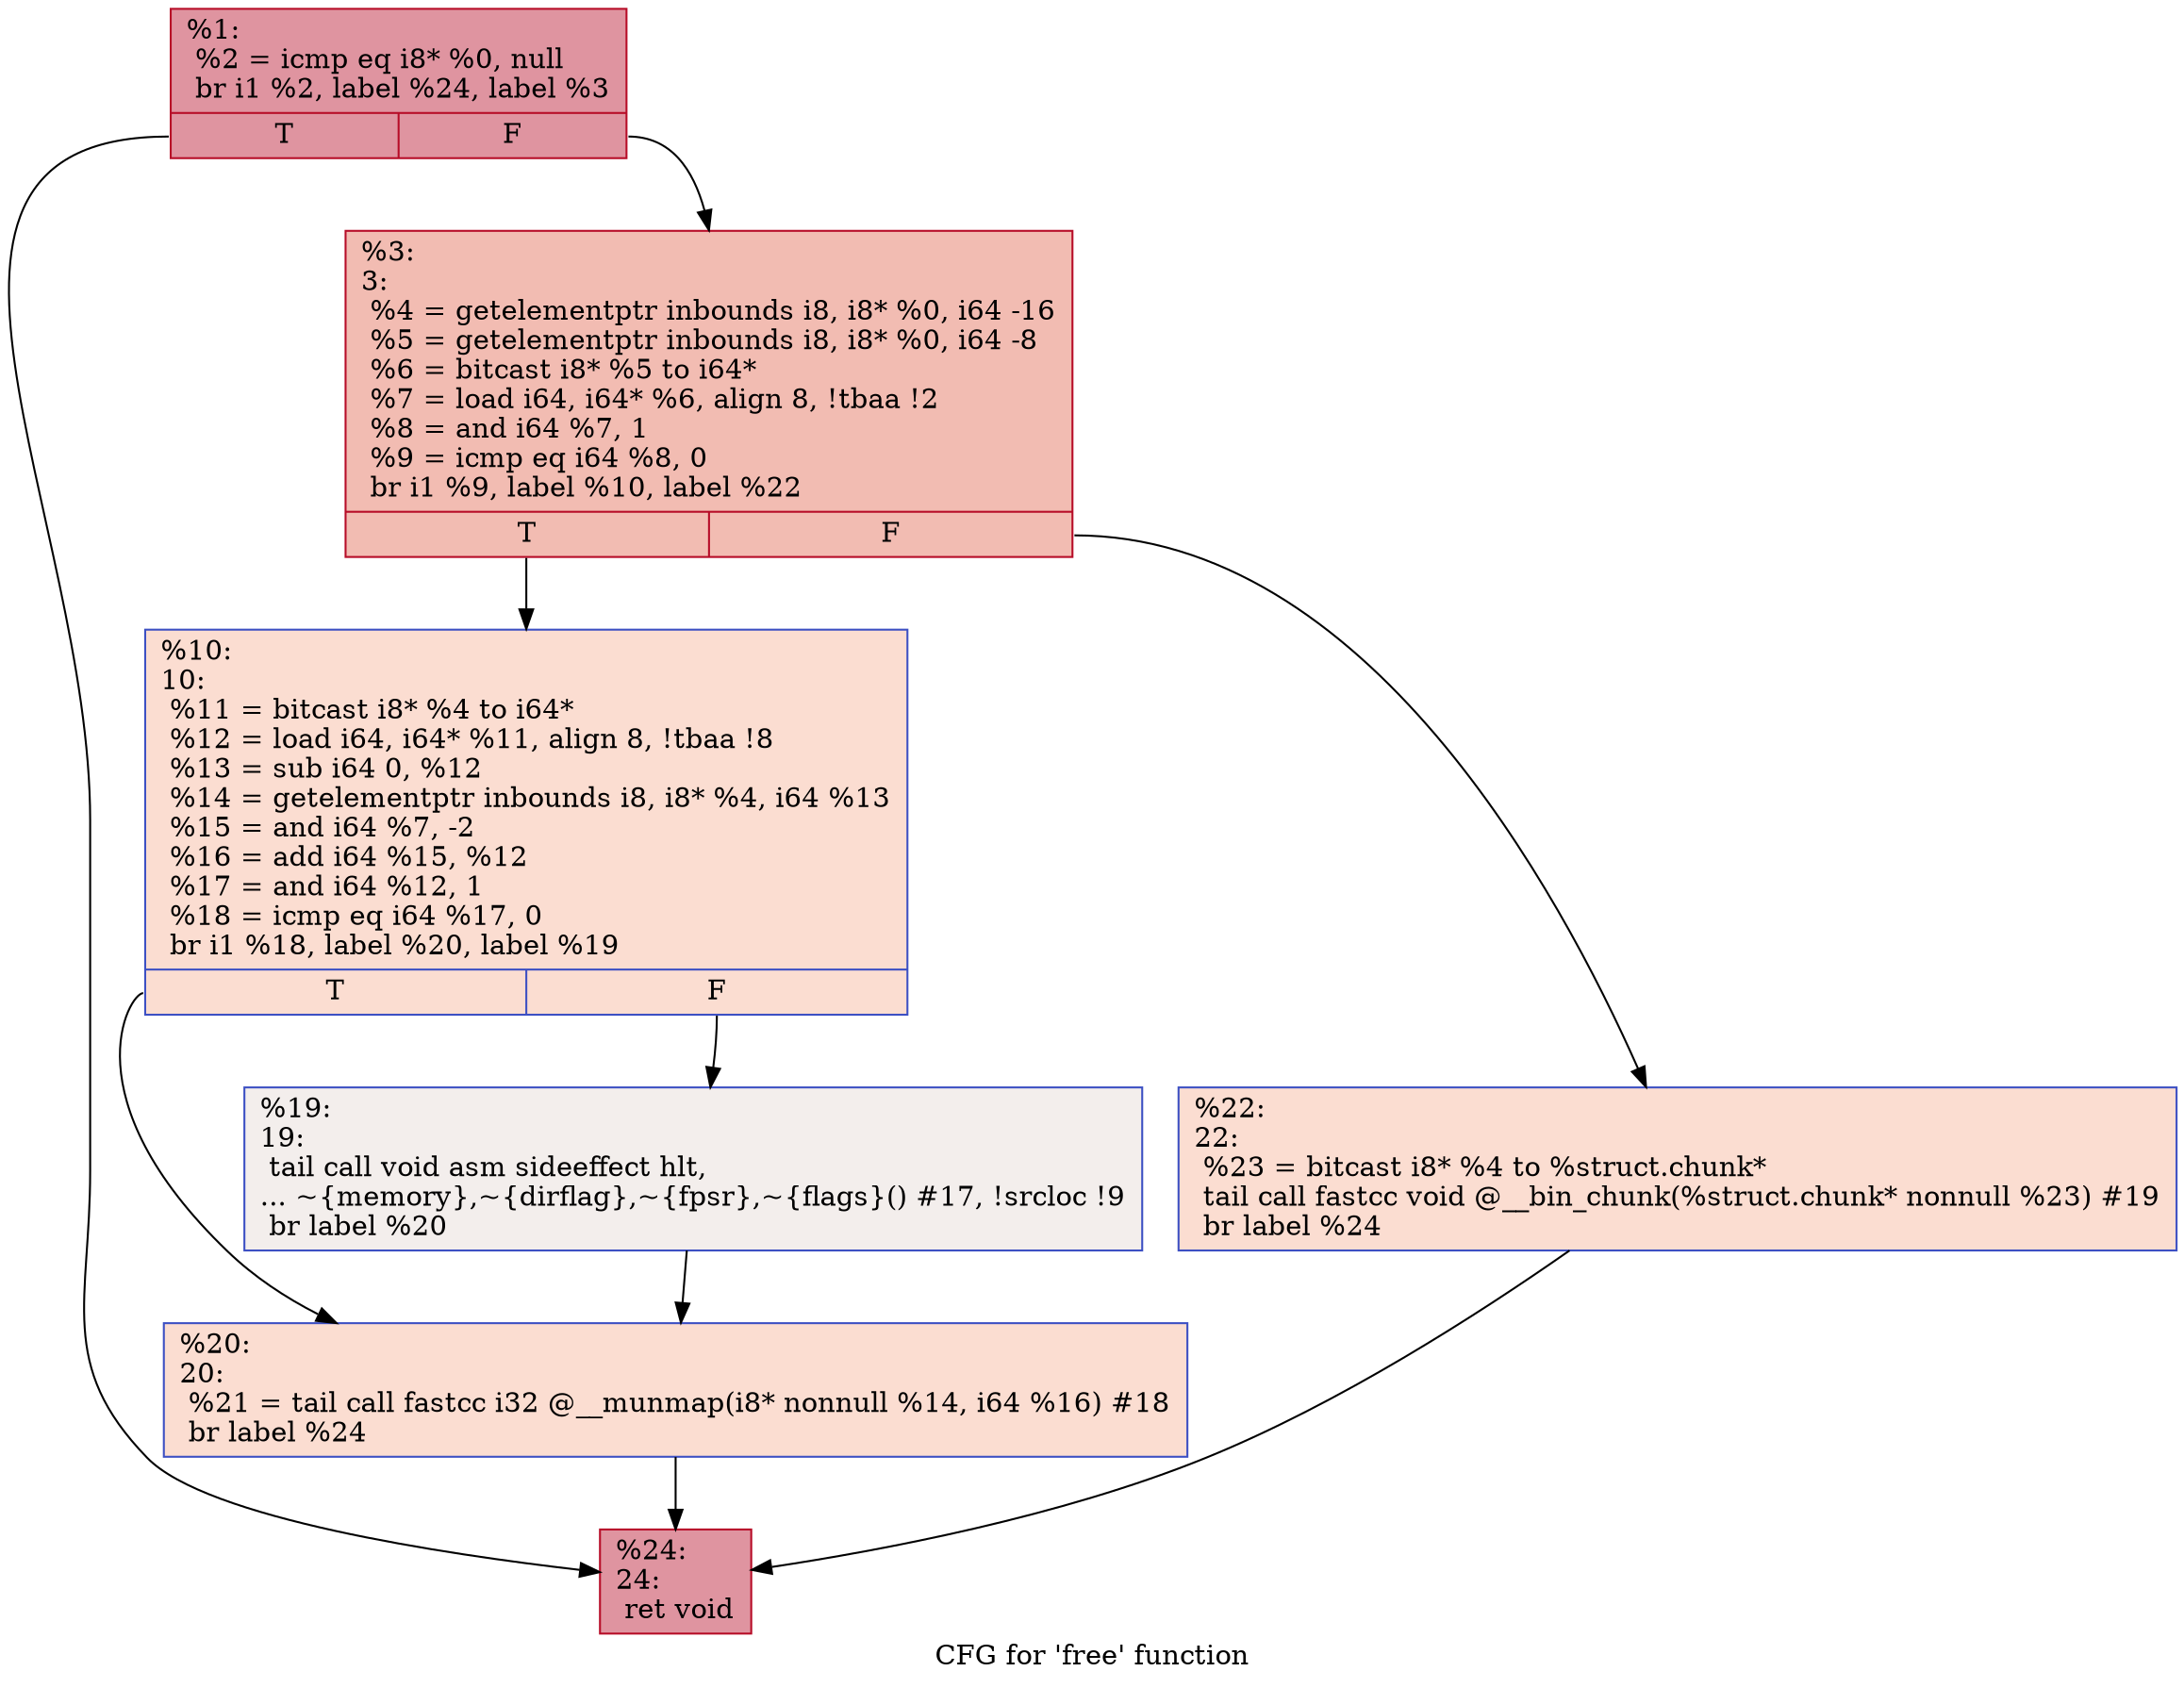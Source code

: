 digraph "CFG for 'free' function" {
	label="CFG for 'free' function";

	Node0x1311010 [shape=record,color="#b70d28ff", style=filled, fillcolor="#b70d2870",label="{%1:\l  %2 = icmp eq i8* %0, null\l  br i1 %2, label %24, label %3\l|{<s0>T|<s1>F}}"];
	Node0x1311010:s0 -> Node0x1311ce0;
	Node0x1311010:s1 -> Node0x13110f0;
	Node0x13110f0 [shape=record,color="#b70d28ff", style=filled, fillcolor="#e1675170",label="{%3:\l3:                                                \l  %4 = getelementptr inbounds i8, i8* %0, i64 -16\l  %5 = getelementptr inbounds i8, i8* %0, i64 -8\l  %6 = bitcast i8* %5 to i64*\l  %7 = load i64, i64* %6, align 8, !tbaa !2\l  %8 = and i64 %7, 1\l  %9 = icmp eq i64 %8, 0\l  br i1 %9, label %10, label %22\l|{<s0>T|<s1>F}}"];
	Node0x13110f0:s0 -> Node0x1311ba0;
	Node0x13110f0:s1 -> Node0x1311c90;
	Node0x1311ba0 [shape=record,color="#3d50c3ff", style=filled, fillcolor="#f7b39670",label="{%10:\l10:                                               \l  %11 = bitcast i8* %4 to i64*\l  %12 = load i64, i64* %11, align 8, !tbaa !8\l  %13 = sub i64 0, %12\l  %14 = getelementptr inbounds i8, i8* %4, i64 %13\l  %15 = and i64 %7, -2\l  %16 = add i64 %15, %12\l  %17 = and i64 %12, 1\l  %18 = icmp eq i64 %17, 0\l  br i1 %18, label %20, label %19\l|{<s0>T|<s1>F}}"];
	Node0x1311ba0:s0 -> Node0x1311c40;
	Node0x1311ba0:s1 -> Node0x1311bf0;
	Node0x1311bf0 [shape=record,color="#3d50c3ff", style=filled, fillcolor="#e3d9d370",label="{%19:\l19:                                               \l  tail call void asm sideeffect hlt,\l... ~\{memory\},~\{dirflag\},~\{fpsr\},~\{flags\}() #17, !srcloc !9\l  br label %20\l}"];
	Node0x1311bf0 -> Node0x1311c40;
	Node0x1311c40 [shape=record,color="#3d50c3ff", style=filled, fillcolor="#f7b39670",label="{%20:\l20:                                               \l  %21 = tail call fastcc i32 @__munmap(i8* nonnull %14, i64 %16) #18\l  br label %24\l}"];
	Node0x1311c40 -> Node0x1311ce0;
	Node0x1311c90 [shape=record,color="#3d50c3ff", style=filled, fillcolor="#f7b39670",label="{%22:\l22:                                               \l  %23 = bitcast i8* %4 to %struct.chunk*\l  tail call fastcc void @__bin_chunk(%struct.chunk* nonnull %23) #19\l  br label %24\l}"];
	Node0x1311c90 -> Node0x1311ce0;
	Node0x1311ce0 [shape=record,color="#b70d28ff", style=filled, fillcolor="#b70d2870",label="{%24:\l24:                                               \l  ret void\l}"];
}
